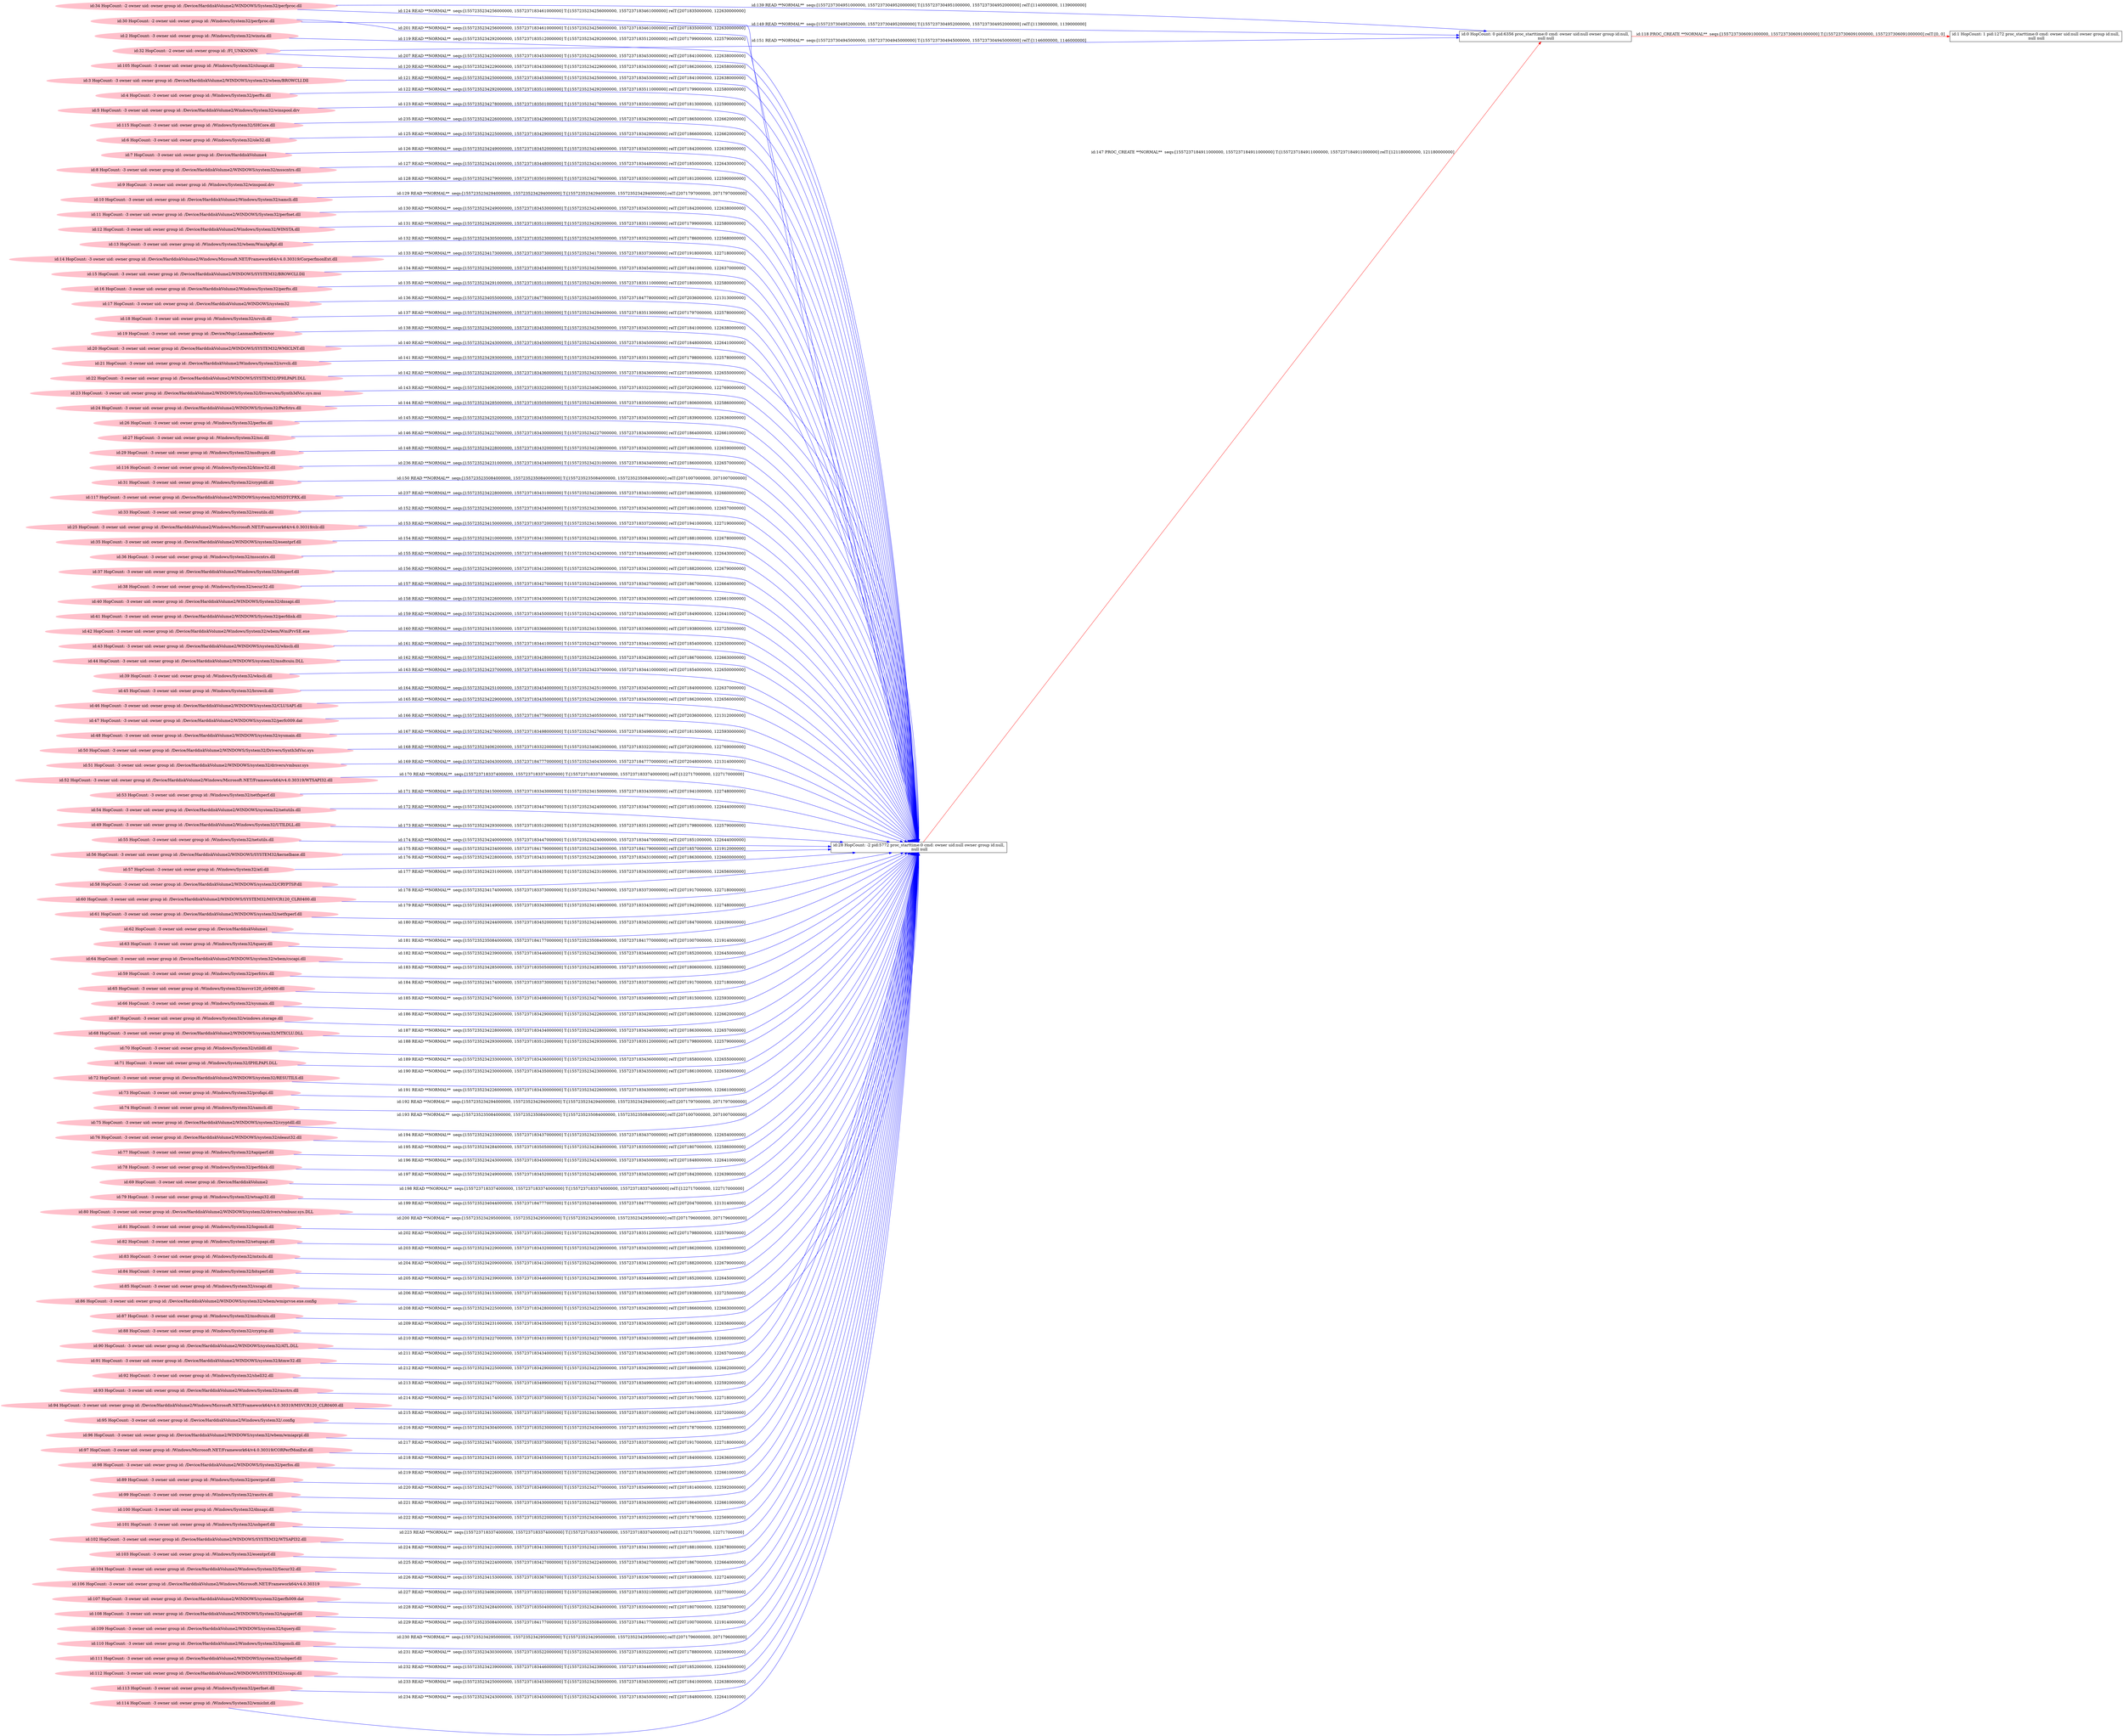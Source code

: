 digraph  {
rankdir=LR
"0"[color=black,label="id:0 HopCount: 0 pid:6356 proc_starttime:0 cmd: owner uid:null owner group id:null,\n null null", shape=box,style=solid];
"1"[color=black,label="id:1 HopCount: 1 pid:1272 proc_starttime:0 cmd: owner uid:null owner group id:null,\n null null", shape=box,style=solid];
"0" -> "1" [id=118,__obj="PROC_CREATE"color=red,label="id:118 PROC_CREATE **NORMAL**  seqs:[1557237306091000000, 1557237306091000000] T:[1557237306091000000, 1557237306091000000] relT:[0, 0]",style=solid];
"2"[color=pink,label="id:2 HopCount: -3 owner uid: owner group id: /Windows/System32/winsta.dll ", shape=oval,style=filled];
"28"[color=black,label="id:28 HopCount: -2 pid:5772 proc_starttime:0 cmd: owner uid:null owner group id:null,\n null null", shape=box,style=solid];
"2" -> "28" [id=119,__obj="READ"color=blue,label="id:119 READ **NORMAL**  seqs:[1557235234292000000, 1557237183512000000] T:[1557235234292000000, 1557237183512000000] relT:[2071799000000, 122579000000]",style=solid];
"105"[color=pink,label="id:105 HopCount: -3 owner uid: owner group id: /Windows/System32/clusapi.dll ", shape=oval,style=filled];
"105" -> "28" [id=120,__obj="READ"color=blue,label="id:120 READ **NORMAL**  seqs:[1557235234229000000, 1557237183433000000] T:[1557235234229000000, 1557237183433000000] relT:[2071862000000, 122658000000]",style=solid];
"3"[color=pink,label="id:3 HopCount: -3 owner uid: owner group id: /Device/HarddiskVolume2/WINDOWS/system32/wbem/BROWCLI.Dll ", shape=oval,style=filled];
"3" -> "28" [id=121,__obj="READ"color=blue,label="id:121 READ **NORMAL**  seqs:[1557235234250000000, 1557237183453000000] T:[1557235234250000000, 1557237183453000000] relT:[2071841000000, 122638000000]",style=solid];
"4"[color=pink,label="id:4 HopCount: -3 owner uid: owner group id: /Windows/System32/perfts.dll ", shape=oval,style=filled];
"4" -> "28" [id=122,__obj="READ"color=blue,label="id:122 READ **NORMAL**  seqs:[1557235234292000000, 1557237183511000000] T:[1557235234292000000, 1557237183511000000] relT:[2071799000000, 122580000000]",style=solid];
"5"[color=pink,label="id:5 HopCount: -3 owner uid: owner group id: /Device/HarddiskVolume2/Windows/System32/winspool.drv ", shape=oval,style=filled];
"5" -> "28" [id=123,__obj="READ"color=blue,label="id:123 READ **NORMAL**  seqs:[1557235234278000000, 1557237183501000000] T:[1557235234278000000, 1557237183501000000] relT:[2071813000000, 122590000000]",style=solid];
"34"[color=pink,label="id:34 HopCount: -2 owner uid: owner group id: /Device/HarddiskVolume2/WINDOWS/System32/perfproc.dll ", shape=oval,style=filled];
"34" -> "28" [id=124,__obj="READ"color=blue,label="id:124 READ **NORMAL**  seqs:[1557235234256000000, 1557237183461000000] T:[1557235234256000000, 1557237183461000000] relT:[2071835000000, 122630000000]",style=solid];
"6"[color=pink,label="id:6 HopCount: -3 owner uid: owner group id: /Windows/System32/ole32.dll ", shape=oval,style=filled];
"6" -> "28" [id=125,__obj="READ"color=blue,label="id:125 READ **NORMAL**  seqs:[1557235234225000000, 1557237183429000000] T:[1557235234225000000, 1557237183429000000] relT:[2071866000000, 122662000000]",style=solid];
"7"[color=pink,label="id:7 HopCount: -3 owner uid: owner group id: /Device/HarddiskVolume4 ", shape=oval,style=filled];
"7" -> "28" [id=126,__obj="READ"color=blue,label="id:126 READ **NORMAL**  seqs:[1557235234249000000, 1557237183452000000] T:[1557235234249000000, 1557237183452000000] relT:[2071842000000, 122639000000]",style=solid];
"8"[color=pink,label="id:8 HopCount: -3 owner uid: owner group id: /Device/HarddiskVolume2/WINDOWS/system32/msscntrs.dll ", shape=oval,style=filled];
"8" -> "28" [id=127,__obj="READ"color=blue,label="id:127 READ **NORMAL**  seqs:[1557235234241000000, 1557237183448000000] T:[1557235234241000000, 1557237183448000000] relT:[2071850000000, 122643000000]",style=solid];
"9"[color=pink,label="id:9 HopCount: -3 owner uid: owner group id: /Windows/System32/winspool.drv ", shape=oval,style=filled];
"9" -> "28" [id=128,__obj="READ"color=blue,label="id:128 READ **NORMAL**  seqs:[1557235234279000000, 1557237183501000000] T:[1557235234279000000, 1557237183501000000] relT:[2071812000000, 122590000000]",style=solid];
"10"[color=pink,label="id:10 HopCount: -3 owner uid: owner group id: /Device/HarddiskVolume2/Windows/System32/samcli.dll ", shape=oval,style=filled];
"10" -> "28" [id=129,__obj="READ"color=blue,label="id:129 READ **NORMAL**  seqs:[1557235234294000000, 1557235234294000000] T:[1557235234294000000, 1557235234294000000] relT:[2071797000000, 2071797000000]",style=solid];
"11"[color=pink,label="id:11 HopCount: -3 owner uid: owner group id: /Device/HarddiskVolume2/WINDOWS/System32/perfnet.dll ", shape=oval,style=filled];
"11" -> "28" [id=130,__obj="READ"color=blue,label="id:130 READ **NORMAL**  seqs:[1557235234249000000, 1557237183453000000] T:[1557235234249000000, 1557237183453000000] relT:[2071842000000, 122638000000]",style=solid];
"12"[color=pink,label="id:12 HopCount: -3 owner uid: owner group id: /Device/HarddiskVolume2/Windows/System32/WINSTA.dll ", shape=oval,style=filled];
"12" -> "28" [id=131,__obj="READ"color=blue,label="id:131 READ **NORMAL**  seqs:[1557235234292000000, 1557237183511000000] T:[1557235234292000000, 1557237183511000000] relT:[2071799000000, 122580000000]",style=solid];
"13"[color=pink,label="id:13 HopCount: -3 owner uid: owner group id: /Windows/System32/wbem/WmiApRpl.dll ", shape=oval,style=filled];
"13" -> "28" [id=132,__obj="READ"color=blue,label="id:132 READ **NORMAL**  seqs:[1557235234305000000, 1557237183523000000] T:[1557235234305000000, 1557237183523000000] relT:[2071786000000, 122568000000]",style=solid];
"14"[color=pink,label="id:14 HopCount: -3 owner uid: owner group id: /Device/HarddiskVolume2/Windows/Microsoft.NET/Framework64/v4.0.30319/CorperfmonExt.dll ", shape=oval,style=filled];
"14" -> "28" [id=133,__obj="READ"color=blue,label="id:133 READ **NORMAL**  seqs:[1557235234173000000, 1557237183373000000] T:[1557235234173000000, 1557237183373000000] relT:[2071918000000, 122718000000]",style=solid];
"15"[color=pink,label="id:15 HopCount: -3 owner uid: owner group id: /Device/HarddiskVolume2/WINDOWS/SYSTEM32/BROWCLI.Dll ", shape=oval,style=filled];
"15" -> "28" [id=134,__obj="READ"color=blue,label="id:134 READ **NORMAL**  seqs:[1557235234250000000, 1557237183454000000] T:[1557235234250000000, 1557237183454000000] relT:[2071841000000, 122637000000]",style=solid];
"16"[color=pink,label="id:16 HopCount: -3 owner uid: owner group id: /Device/HarddiskVolume2/Windows/System32/perfts.dll ", shape=oval,style=filled];
"16" -> "28" [id=135,__obj="READ"color=blue,label="id:135 READ **NORMAL**  seqs:[1557235234291000000, 1557237183511000000] T:[1557235234291000000, 1557237183511000000] relT:[2071800000000, 122580000000]",style=solid];
"17"[color=pink,label="id:17 HopCount: -3 owner uid: owner group id: /Device/HarddiskVolume2/WINDOWS/system32 ", shape=oval,style=filled];
"17" -> "28" [id=136,__obj="READ"color=blue,label="id:136 READ **NORMAL**  seqs:[1557235234055000000, 1557237184778000000] T:[1557235234055000000, 1557237184778000000] relT:[2072036000000, 121313000000]",style=solid];
"18"[color=pink,label="id:18 HopCount: -3 owner uid: owner group id: /Windows/System32/srvcli.dll ", shape=oval,style=filled];
"18" -> "28" [id=137,__obj="READ"color=blue,label="id:137 READ **NORMAL**  seqs:[1557235234294000000, 1557237183513000000] T:[1557235234294000000, 1557237183513000000] relT:[2071797000000, 122578000000]",style=solid];
"19"[color=pink,label="id:19 HopCount: -3 owner uid: owner group id: /Device/Mup/;LanmanRedirector ", shape=oval,style=filled];
"19" -> "28" [id=138,__obj="READ"color=blue,label="id:138 READ **NORMAL**  seqs:[1557235234250000000, 1557237183453000000] T:[1557235234250000000, 1557237183453000000] relT:[2071841000000, 122638000000]",style=solid];
"34" -> "0" [id=139,__obj="READ"color=blue,label="id:139 READ **NORMAL**  seqs:[1557237304951000000, 1557237304952000000] T:[1557237304951000000, 1557237304952000000] relT:[1140000000, 1139000000]",style=solid];
"20"[color=pink,label="id:20 HopCount: -3 owner uid: owner group id: /Device/HarddiskVolume2/WINDOWS/SYSTEM32/WMICLNT.dll ", shape=oval,style=filled];
"20" -> "28" [id=140,__obj="READ"color=blue,label="id:140 READ **NORMAL**  seqs:[1557235234243000000, 1557237183450000000] T:[1557235234243000000, 1557237183450000000] relT:[2071848000000, 122641000000]",style=solid];
"21"[color=pink,label="id:21 HopCount: -3 owner uid: owner group id: /Device/HarddiskVolume2/Windows/System32/srvcli.dll ", shape=oval,style=filled];
"21" -> "28" [id=141,__obj="READ"color=blue,label="id:141 READ **NORMAL**  seqs:[1557235234293000000, 1557237183513000000] T:[1557235234293000000, 1557237183513000000] relT:[2071798000000, 122578000000]",style=solid];
"22"[color=pink,label="id:22 HopCount: -3 owner uid: owner group id: /Device/HarddiskVolume2/WINDOWS/SYSTEM32/IPHLPAPI.DLL ", shape=oval,style=filled];
"22" -> "28" [id=142,__obj="READ"color=blue,label="id:142 READ **NORMAL**  seqs:[1557235234232000000, 1557237183436000000] T:[1557235234232000000, 1557237183436000000] relT:[2071859000000, 122655000000]",style=solid];
"23"[color=pink,label="id:23 HopCount: -3 owner uid: owner group id: /Device/HarddiskVolume2/WINDOWS/System32/Drivers/en/Synth3dVsc.sys.mui ", shape=oval,style=filled];
"23" -> "28" [id=143,__obj="READ"color=blue,label="id:143 READ **NORMAL**  seqs:[1557235234062000000, 1557237183322000000] T:[1557235234062000000, 1557237183322000000] relT:[2072029000000, 122769000000]",style=solid];
"24"[color=pink,label="id:24 HopCount: -3 owner uid: owner group id: /Device/HarddiskVolume2/WINDOWS/System32/Perfctrs.dll ", shape=oval,style=filled];
"24" -> "28" [id=144,__obj="READ"color=blue,label="id:144 READ **NORMAL**  seqs:[1557235234285000000, 1557237183505000000] T:[1557235234285000000, 1557237183505000000] relT:[2071806000000, 122586000000]",style=solid];
"26"[color=pink,label="id:26 HopCount: -3 owner uid: owner group id: /Windows/System32/perfos.dll ", shape=oval,style=filled];
"26" -> "28" [id=145,__obj="READ"color=blue,label="id:145 READ **NORMAL**  seqs:[1557235234252000000, 1557237183455000000] T:[1557235234252000000, 1557237183455000000] relT:[2071839000000, 122636000000]",style=solid];
"27"[color=pink,label="id:27 HopCount: -3 owner uid: owner group id: /Windows/System32/nsi.dll ", shape=oval,style=filled];
"27" -> "28" [id=146,__obj="READ"color=blue,label="id:146 READ **NORMAL**  seqs:[1557235234227000000, 1557237183430000000] T:[1557235234227000000, 1557237183430000000] relT:[2071864000000, 122661000000]",style=solid];
"28" -> "0" [id=147,__obj="PROC_CREATE"color=red,label="id:147 PROC_CREATE **NORMAL**  seqs:[1557237184911000000, 1557237184911000000] T:[1557237184911000000, 1557237184911000000] relT:[121180000000, 121180000000]",style=solid];
"29"[color=pink,label="id:29 HopCount: -3 owner uid: owner group id: /Windows/System32/msdtcprx.dll ", shape=oval,style=filled];
"29" -> "28" [id=148,__obj="READ"color=blue,label="id:148 READ **NORMAL**  seqs:[1557235234228000000, 1557237183432000000] T:[1557235234228000000, 1557237183432000000] relT:[2071863000000, 122659000000]",style=solid];
"30"[color=pink,label="id:30 HopCount: -2 owner uid: owner group id: /Windows/System32/perfproc.dll ", shape=oval,style=filled];
"30" -> "0" [id=149,__obj="READ"color=blue,label="id:149 READ **NORMAL**  seqs:[1557237304952000000, 1557237304952000000] T:[1557237304952000000, 1557237304952000000] relT:[1139000000, 1139000000]",style=solid];
"31"[color=pink,label="id:31 HopCount: -3 owner uid: owner group id: /Windows/System32/cryptdll.dll ", shape=oval,style=filled];
"31" -> "28" [id=150,__obj="READ"color=blue,label="id:150 READ **NORMAL**  seqs:[1557235235084000000, 1557235235084000000] T:[1557235235084000000, 1557235235084000000] relT:[2071007000000, 2071007000000]",style=solid];
"32"[color=pink,label="id:32 HopCount: -2 owner uid: owner group id: /FI_UNKNOWN ", shape=oval,style=filled];
"32" -> "0" [id=151,__obj="READ"color=blue,label="id:151 READ **NORMAL**  seqs:[1557237304945000000, 1557237304945000000] T:[1557237304945000000, 1557237304945000000] relT:[1146000000, 1146000000]",style=solid];
"33"[color=pink,label="id:33 HopCount: -3 owner uid: owner group id: /Windows/System32/resutils.dll ", shape=oval,style=filled];
"33" -> "28" [id=152,__obj="READ"color=blue,label="id:152 READ **NORMAL**  seqs:[1557235234230000000, 1557237183434000000] T:[1557235234230000000, 1557237183434000000] relT:[2071861000000, 122657000000]",style=solid];
"25"[color=pink,label="id:25 HopCount: -3 owner uid: owner group id: /Device/HarddiskVolume2/Windows/Microsoft.NET/Framework64/v4.0.30319/clr.dll ", shape=oval,style=filled];
"25" -> "28" [id=153,__obj="READ"color=blue,label="id:153 READ **NORMAL**  seqs:[1557235234150000000, 1557237183372000000] T:[1557235234150000000, 1557237183372000000] relT:[2071941000000, 122719000000]",style=solid];
"35"[color=pink,label="id:35 HopCount: -3 owner uid: owner group id: /Device/HarddiskVolume2/WINDOWS/system32/esentprf.dll ", shape=oval,style=filled];
"35" -> "28" [id=154,__obj="READ"color=blue,label="id:154 READ **NORMAL**  seqs:[1557235234210000000, 1557237183413000000] T:[1557235234210000000, 1557237183413000000] relT:[2071881000000, 122678000000]",style=solid];
"36"[color=pink,label="id:36 HopCount: -3 owner uid: owner group id: /Windows/System32/msscntrs.dll ", shape=oval,style=filled];
"36" -> "28" [id=155,__obj="READ"color=blue,label="id:155 READ **NORMAL**  seqs:[1557235234242000000, 1557237183448000000] T:[1557235234242000000, 1557237183448000000] relT:[2071849000000, 122643000000]",style=solid];
"37"[color=pink,label="id:37 HopCount: -3 owner uid: owner group id: /Device/HarddiskVolume2/Windows/System32/bitsperf.dll ", shape=oval,style=filled];
"37" -> "28" [id=156,__obj="READ"color=blue,label="id:156 READ **NORMAL**  seqs:[1557235234209000000, 1557237183412000000] T:[1557235234209000000, 1557237183412000000] relT:[2071882000000, 122679000000]",style=solid];
"38"[color=pink,label="id:38 HopCount: -3 owner uid: owner group id: /Windows/System32/secur32.dll ", shape=oval,style=filled];
"38" -> "28" [id=157,__obj="READ"color=blue,label="id:157 READ **NORMAL**  seqs:[1557235234224000000, 1557237183427000000] T:[1557235234224000000, 1557237183427000000] relT:[2071867000000, 122664000000]",style=solid];
"40"[color=pink,label="id:40 HopCount: -3 owner uid: owner group id: /Device/HarddiskVolume2/WINDOWS/System32/dnsapi.dll ", shape=oval,style=filled];
"40" -> "28" [id=158,__obj="READ"color=blue,label="id:158 READ **NORMAL**  seqs:[1557235234226000000, 1557237183430000000] T:[1557235234226000000, 1557237183430000000] relT:[2071865000000, 122661000000]",style=solid];
"41"[color=pink,label="id:41 HopCount: -3 owner uid: owner group id: /Device/HarddiskVolume2/WINDOWS/System32/perfdisk.dll ", shape=oval,style=filled];
"41" -> "28" [id=159,__obj="READ"color=blue,label="id:159 READ **NORMAL**  seqs:[1557235234242000000, 1557237183450000000] T:[1557235234242000000, 1557237183450000000] relT:[2071849000000, 122641000000]",style=solid];
"42"[color=pink,label="id:42 HopCount: -3 owner uid: owner group id: /Device/HarddiskVolume2/Windows/System32/wbem/WmiPrvSE.exe ", shape=oval,style=filled];
"42" -> "28" [id=160,__obj="READ"color=blue,label="id:160 READ **NORMAL**  seqs:[1557235234153000000, 1557237183366000000] T:[1557235234153000000, 1557237183366000000] relT:[2071938000000, 122725000000]",style=solid];
"43"[color=pink,label="id:43 HopCount: -3 owner uid: owner group id: /Device/HarddiskVolume2/WINDOWS/system32/wkscli.dll ", shape=oval,style=filled];
"43" -> "28" [id=161,__obj="READ"color=blue,label="id:161 READ **NORMAL**  seqs:[1557235234237000000, 1557237183441000000] T:[1557235234237000000, 1557237183441000000] relT:[2071854000000, 122650000000]",style=solid];
"44"[color=pink,label="id:44 HopCount: -3 owner uid: owner group id: /Device/HarddiskVolume2/WINDOWS/system32/msdtcuiu.DLL ", shape=oval,style=filled];
"44" -> "28" [id=162,__obj="READ"color=blue,label="id:162 READ **NORMAL**  seqs:[1557235234224000000, 1557237183428000000] T:[1557235234224000000, 1557237183428000000] relT:[2071867000000, 122663000000]",style=solid];
"39"[color=pink,label="id:39 HopCount: -3 owner uid: owner group id: /Windows/System32/wkscli.dll ", shape=oval,style=filled];
"39" -> "28" [id=163,__obj="READ"color=blue,label="id:163 READ **NORMAL**  seqs:[1557235234237000000, 1557237183441000000] T:[1557235234237000000, 1557237183441000000] relT:[2071854000000, 122650000000]",style=solid];
"45"[color=pink,label="id:45 HopCount: -3 owner uid: owner group id: /Windows/System32/browcli.dll ", shape=oval,style=filled];
"45" -> "28" [id=164,__obj="READ"color=blue,label="id:164 READ **NORMAL**  seqs:[1557235234251000000, 1557237183454000000] T:[1557235234251000000, 1557237183454000000] relT:[2071840000000, 122637000000]",style=solid];
"46"[color=pink,label="id:46 HopCount: -3 owner uid: owner group id: /Device/HarddiskVolume2/WINDOWS/system32/CLUSAPI.dll ", shape=oval,style=filled];
"46" -> "28" [id=165,__obj="READ"color=blue,label="id:165 READ **NORMAL**  seqs:[1557235234229000000, 1557237183435000000] T:[1557235234229000000, 1557237183435000000] relT:[2071862000000, 122656000000]",style=solid];
"47"[color=pink,label="id:47 HopCount: -3 owner uid: owner group id: /Device/HarddiskVolume2/WINDOWS/system32/perfc009.dat ", shape=oval,style=filled];
"47" -> "28" [id=166,__obj="READ"color=blue,label="id:166 READ **NORMAL**  seqs:[1557235234055000000, 1557237184779000000] T:[1557235234055000000, 1557237184779000000] relT:[2072036000000, 121312000000]",style=solid];
"48"[color=pink,label="id:48 HopCount: -3 owner uid: owner group id: /Device/HarddiskVolume2/WINDOWS/system32/sysmain.dll ", shape=oval,style=filled];
"48" -> "28" [id=167,__obj="READ"color=blue,label="id:167 READ **NORMAL**  seqs:[1557235234276000000, 1557237183498000000] T:[1557235234276000000, 1557237183498000000] relT:[2071815000000, 122593000000]",style=solid];
"50"[color=pink,label="id:50 HopCount: -3 owner uid: owner group id: /Device/HarddiskVolume2/WINDOWS/System32/Drivers/Synth3dVsc.sys ", shape=oval,style=filled];
"50" -> "28" [id=168,__obj="READ"color=blue,label="id:168 READ **NORMAL**  seqs:[1557235234062000000, 1557237183322000000] T:[1557235234062000000, 1557237183322000000] relT:[2072029000000, 122769000000]",style=solid];
"51"[color=pink,label="id:51 HopCount: -3 owner uid: owner group id: /Device/HarddiskVolume2/WINDOWS/system32/drivers/vmbusr.sys ", shape=oval,style=filled];
"51" -> "28" [id=169,__obj="READ"color=blue,label="id:169 READ **NORMAL**  seqs:[1557235234043000000, 1557237184777000000] T:[1557235234043000000, 1557237184777000000] relT:[2072048000000, 121314000000]",style=solid];
"52"[color=pink,label="id:52 HopCount: -3 owner uid: owner group id: /Device/HarddiskVolume2/Windows/Microsoft.NET/Framework64/v4.0.30319/WTSAPI32.dll ", shape=oval,style=filled];
"52" -> "28" [id=170,__obj="READ"color=blue,label="id:170 READ **NORMAL**  seqs:[1557237183374000000, 1557237183374000000] T:[1557237183374000000, 1557237183374000000] relT:[122717000000, 122717000000]",style=solid];
"53"[color=pink,label="id:53 HopCount: -3 owner uid: owner group id: /Windows/System32/netfxperf.dll ", shape=oval,style=filled];
"53" -> "28" [id=171,__obj="READ"color=blue,label="id:171 READ **NORMAL**  seqs:[1557235234150000000, 1557237183343000000] T:[1557235234150000000, 1557237183343000000] relT:[2071941000000, 122748000000]",style=solid];
"54"[color=pink,label="id:54 HopCount: -3 owner uid: owner group id: /Device/HarddiskVolume2/WINDOWS/system32/netutils.dll ", shape=oval,style=filled];
"54" -> "28" [id=172,__obj="READ"color=blue,label="id:172 READ **NORMAL**  seqs:[1557235234240000000, 1557237183447000000] T:[1557235234240000000, 1557237183447000000] relT:[2071851000000, 122644000000]",style=solid];
"49"[color=pink,label="id:49 HopCount: -3 owner uid: owner group id: /Device/HarddiskVolume2/Windows/System32/UTILDLL.dll ", shape=oval,style=filled];
"49" -> "28" [id=173,__obj="READ"color=blue,label="id:173 READ **NORMAL**  seqs:[1557235234293000000, 1557237183512000000] T:[1557235234293000000, 1557237183512000000] relT:[2071798000000, 122579000000]",style=solid];
"55"[color=pink,label="id:55 HopCount: -3 owner uid: owner group id: /Windows/System32/netutils.dll ", shape=oval,style=filled];
"55" -> "28" [id=174,__obj="READ"color=blue,label="id:174 READ **NORMAL**  seqs:[1557235234240000000, 1557237183447000000] T:[1557235234240000000, 1557237183447000000] relT:[2071851000000, 122644000000]",style=solid];
"56"[color=pink,label="id:56 HopCount: -3 owner uid: owner group id: /Device/HarddiskVolume2/WINDOWS/SYSTEM32/kernelbase.dll ", shape=oval,style=filled];
"56" -> "28" [id=175,__obj="READ"color=blue,label="id:175 READ **NORMAL**  seqs:[1557235234234000000, 1557237184179000000] T:[1557235234234000000, 1557237184179000000] relT:[2071857000000, 121912000000]",style=solid];
"57"[color=pink,label="id:57 HopCount: -3 owner uid: owner group id: /Windows/System32/atl.dll ", shape=oval,style=filled];
"57" -> "28" [id=176,__obj="READ"color=blue,label="id:176 READ **NORMAL**  seqs:[1557235234228000000, 1557237183431000000] T:[1557235234228000000, 1557237183431000000] relT:[2071863000000, 122660000000]",style=solid];
"58"[color=pink,label="id:58 HopCount: -3 owner uid: owner group id: /Device/HarddiskVolume2/WINDOWS/system32/CRYPTSP.dll ", shape=oval,style=filled];
"58" -> "28" [id=177,__obj="READ"color=blue,label="id:177 READ **NORMAL**  seqs:[1557235234231000000, 1557237183435000000] T:[1557235234231000000, 1557237183435000000] relT:[2071860000000, 122656000000]",style=solid];
"60"[color=pink,label="id:60 HopCount: -3 owner uid: owner group id: /Device/HarddiskVolume2/WINDOWS/SYSTEM32/MSVCR120_CLR0400.dll ", shape=oval,style=filled];
"60" -> "28" [id=178,__obj="READ"color=blue,label="id:178 READ **NORMAL**  seqs:[1557235234174000000, 1557237183373000000] T:[1557235234174000000, 1557237183373000000] relT:[2071917000000, 122718000000]",style=solid];
"61"[color=pink,label="id:61 HopCount: -3 owner uid: owner group id: /Device/HarddiskVolume2/WINDOWS/system32/netfxperf.dll ", shape=oval,style=filled];
"61" -> "28" [id=179,__obj="READ"color=blue,label="id:179 READ **NORMAL**  seqs:[1557235234149000000, 1557237183343000000] T:[1557235234149000000, 1557237183343000000] relT:[2071942000000, 122748000000]",style=solid];
"62"[color=pink,label="id:62 HopCount: -3 owner uid: owner group id: /Device/HarddiskVolume1 ", shape=oval,style=filled];
"62" -> "28" [id=180,__obj="READ"color=blue,label="id:180 READ **NORMAL**  seqs:[1557235234244000000, 1557237183452000000] T:[1557235234244000000, 1557237183452000000] relT:[2071847000000, 122639000000]",style=solid];
"63"[color=pink,label="id:63 HopCount: -3 owner uid: owner group id: /Windows/System32/tquery.dll ", shape=oval,style=filled];
"63" -> "28" [id=181,__obj="READ"color=blue,label="id:181 READ **NORMAL**  seqs:[1557235235084000000, 1557237184177000000] T:[1557235235084000000, 1557237184177000000] relT:[2071007000000, 121914000000]",style=solid];
"64"[color=pink,label="id:64 HopCount: -3 owner uid: owner group id: /Device/HarddiskVolume2/WINDOWS/system32/wbem/cscapi.dll ", shape=oval,style=filled];
"64" -> "28" [id=182,__obj="READ"color=blue,label="id:182 READ **NORMAL**  seqs:[1557235234239000000, 1557237183446000000] T:[1557235234239000000, 1557237183446000000] relT:[2071852000000, 122645000000]",style=solid];
"59"[color=pink,label="id:59 HopCount: -3 owner uid: owner group id: /Windows/System32/perfctrs.dll ", shape=oval,style=filled];
"59" -> "28" [id=183,__obj="READ"color=blue,label="id:183 READ **NORMAL**  seqs:[1557235234285000000, 1557237183505000000] T:[1557235234285000000, 1557237183505000000] relT:[2071806000000, 122586000000]",style=solid];
"65"[color=pink,label="id:65 HopCount: -3 owner uid: owner group id: /Windows/System32/msvcr120_clr0400.dll ", shape=oval,style=filled];
"65" -> "28" [id=184,__obj="READ"color=blue,label="id:184 READ **NORMAL**  seqs:[1557235234174000000, 1557237183373000000] T:[1557235234174000000, 1557237183373000000] relT:[2071917000000, 122718000000]",style=solid];
"66"[color=pink,label="id:66 HopCount: -3 owner uid: owner group id: /Windows/System32/sysmain.dll ", shape=oval,style=filled];
"66" -> "28" [id=185,__obj="READ"color=blue,label="id:185 READ **NORMAL**  seqs:[1557235234276000000, 1557237183498000000] T:[1557235234276000000, 1557237183498000000] relT:[2071815000000, 122593000000]",style=solid];
"67"[color=pink,label="id:67 HopCount: -3 owner uid: owner group id: /Windows/System32/windows.storage.dll ", shape=oval,style=filled];
"67" -> "28" [id=186,__obj="READ"color=blue,label="id:186 READ **NORMAL**  seqs:[1557235234226000000, 1557237183429000000] T:[1557235234226000000, 1557237183429000000] relT:[2071865000000, 122662000000]",style=solid];
"68"[color=pink,label="id:68 HopCount: -3 owner uid: owner group id: /Device/HarddiskVolume2/WINDOWS/system32/MTXCLU.DLL ", shape=oval,style=filled];
"68" -> "28" [id=187,__obj="READ"color=blue,label="id:187 READ **NORMAL**  seqs:[1557235234228000000, 1557237183434000000] T:[1557235234228000000, 1557237183434000000] relT:[2071863000000, 122657000000]",style=solid];
"70"[color=pink,label="id:70 HopCount: -3 owner uid: owner group id: /Windows/System32/utildll.dll ", shape=oval,style=filled];
"70" -> "28" [id=188,__obj="READ"color=blue,label="id:188 READ **NORMAL**  seqs:[1557235234293000000, 1557237183512000000] T:[1557235234293000000, 1557237183512000000] relT:[2071798000000, 122579000000]",style=solid];
"71"[color=pink,label="id:71 HopCount: -3 owner uid: owner group id: /Windows/System32/IPHLPAPI.DLL ", shape=oval,style=filled];
"71" -> "28" [id=189,__obj="READ"color=blue,label="id:189 READ **NORMAL**  seqs:[1557235234233000000, 1557237183436000000] T:[1557235234233000000, 1557237183436000000] relT:[2071858000000, 122655000000]",style=solid];
"72"[color=pink,label="id:72 HopCount: -3 owner uid: owner group id: /Device/HarddiskVolume2/WINDOWS/system32/RESUTILS.dll ", shape=oval,style=filled];
"72" -> "28" [id=190,__obj="READ"color=blue,label="id:190 READ **NORMAL**  seqs:[1557235234230000000, 1557237183435000000] T:[1557235234230000000, 1557237183435000000] relT:[2071861000000, 122656000000]",style=solid];
"73"[color=pink,label="id:73 HopCount: -3 owner uid: owner group id: /Windows/System32/profapi.dll ", shape=oval,style=filled];
"73" -> "28" [id=191,__obj="READ"color=blue,label="id:191 READ **NORMAL**  seqs:[1557235234226000000, 1557237183430000000] T:[1557235234226000000, 1557237183430000000] relT:[2071865000000, 122661000000]",style=solid];
"74"[color=pink,label="id:74 HopCount: -3 owner uid: owner group id: /Windows/System32/samcli.dll ", shape=oval,style=filled];
"74" -> "28" [id=192,__obj="READ"color=blue,label="id:192 READ **NORMAL**  seqs:[1557235234294000000, 1557235234294000000] T:[1557235234294000000, 1557235234294000000] relT:[2071797000000, 2071797000000]",style=solid];
"75"[color=pink,label="id:75 HopCount: -3 owner uid: owner group id: /Device/HarddiskVolume2/WINDOWS/system32/cryptdll.dll ", shape=oval,style=filled];
"75" -> "28" [id=193,__obj="READ"color=blue,label="id:193 READ **NORMAL**  seqs:[1557235235084000000, 1557235235084000000] T:[1557235235084000000, 1557235235084000000] relT:[2071007000000, 2071007000000]",style=solid];
"76"[color=pink,label="id:76 HopCount: -3 owner uid: owner group id: /Device/HarddiskVolume2/WINDOWS/system32/oleaut32.dll ", shape=oval,style=filled];
"76" -> "28" [id=194,__obj="READ"color=blue,label="id:194 READ **NORMAL**  seqs:[1557235234233000000, 1557237183437000000] T:[1557235234233000000, 1557237183437000000] relT:[2071858000000, 122654000000]",style=solid];
"77"[color=pink,label="id:77 HopCount: -3 owner uid: owner group id: /Windows/System32/tapiperf.dll ", shape=oval,style=filled];
"77" -> "28" [id=195,__obj="READ"color=blue,label="id:195 READ **NORMAL**  seqs:[1557235234284000000, 1557237183505000000] T:[1557235234284000000, 1557237183505000000] relT:[2071807000000, 122586000000]",style=solid];
"78"[color=pink,label="id:78 HopCount: -3 owner uid: owner group id: /Windows/System32/perfdisk.dll ", shape=oval,style=filled];
"78" -> "28" [id=196,__obj="READ"color=blue,label="id:196 READ **NORMAL**  seqs:[1557235234243000000, 1557237183450000000] T:[1557235234243000000, 1557237183450000000] relT:[2071848000000, 122641000000]",style=solid];
"69"[color=pink,label="id:69 HopCount: -3 owner uid: owner group id: /Device/HarddiskVolume2 ", shape=oval,style=filled];
"69" -> "28" [id=197,__obj="READ"color=blue,label="id:197 READ **NORMAL**  seqs:[1557235234249000000, 1557237183452000000] T:[1557235234249000000, 1557237183452000000] relT:[2071842000000, 122639000000]",style=solid];
"79"[color=pink,label="id:79 HopCount: -3 owner uid: owner group id: /Windows/System32/wtsapi32.dll ", shape=oval,style=filled];
"79" -> "28" [id=198,__obj="READ"color=blue,label="id:198 READ **NORMAL**  seqs:[1557237183374000000, 1557237183374000000] T:[1557237183374000000, 1557237183374000000] relT:[122717000000, 122717000000]",style=solid];
"80"[color=pink,label="id:80 HopCount: -3 owner uid: owner group id: /Device/HarddiskVolume2/WINDOWS/system32/drivers/vmbusr.sys.DLL ", shape=oval,style=filled];
"80" -> "28" [id=199,__obj="READ"color=blue,label="id:199 READ **NORMAL**  seqs:[1557235234044000000, 1557237184777000000] T:[1557235234044000000, 1557237184777000000] relT:[2072047000000, 121314000000]",style=solid];
"81"[color=pink,label="id:81 HopCount: -3 owner uid: owner group id: /Windows/System32/logoncli.dll ", shape=oval,style=filled];
"81" -> "28" [id=200,__obj="READ"color=blue,label="id:200 READ **NORMAL**  seqs:[1557235234295000000, 1557235234295000000] T:[1557235234295000000, 1557235234295000000] relT:[2071796000000, 2071796000000]",style=solid];
"30" -> "28" [id=201,__obj="READ"color=blue,label="id:201 READ **NORMAL**  seqs:[1557235234256000000, 1557237183461000000] T:[1557235234256000000, 1557237183461000000] relT:[2071835000000, 122630000000]",style=solid];
"82"[color=pink,label="id:82 HopCount: -3 owner uid: owner group id: /Windows/System32/setupapi.dll ", shape=oval,style=filled];
"82" -> "28" [id=202,__obj="READ"color=blue,label="id:202 READ **NORMAL**  seqs:[1557235234293000000, 1557237183512000000] T:[1557235234293000000, 1557237183512000000] relT:[2071798000000, 122579000000]",style=solid];
"83"[color=pink,label="id:83 HopCount: -3 owner uid: owner group id: /Windows/System32/mtxclu.dll ", shape=oval,style=filled];
"83" -> "28" [id=203,__obj="READ"color=blue,label="id:203 READ **NORMAL**  seqs:[1557235234229000000, 1557237183432000000] T:[1557235234229000000, 1557237183432000000] relT:[2071862000000, 122659000000]",style=solid];
"84"[color=pink,label="id:84 HopCount: -3 owner uid: owner group id: /Windows/System32/bitsperf.dll ", shape=oval,style=filled];
"84" -> "28" [id=204,__obj="READ"color=blue,label="id:204 READ **NORMAL**  seqs:[1557235234209000000, 1557237183412000000] T:[1557235234209000000, 1557237183412000000] relT:[2071882000000, 122679000000]",style=solid];
"85"[color=pink,label="id:85 HopCount: -3 owner uid: owner group id: /Windows/System32/cscapi.dll ", shape=oval,style=filled];
"85" -> "28" [id=205,__obj="READ"color=blue,label="id:205 READ **NORMAL**  seqs:[1557235234239000000, 1557237183446000000] T:[1557235234239000000, 1557237183446000000] relT:[2071852000000, 122645000000]",style=solid];
"86"[color=pink,label="id:86 HopCount: -3 owner uid: owner group id: /Device/HarddiskVolume2/WINDOWS/system32/wbem/wmiprvse.exe.config ", shape=oval,style=filled];
"86" -> "28" [id=206,__obj="READ"color=blue,label="id:206 READ **NORMAL**  seqs:[1557235234153000000, 1557237183366000000] T:[1557235234153000000, 1557237183366000000] relT:[2071938000000, 122725000000]",style=solid];
"32" -> "28" [id=207,__obj="READ"color=blue,label="id:207 READ **NORMAL**  seqs:[1557235234250000000, 1557237183453000000] T:[1557235234250000000, 1557237183453000000] relT:[2071841000000, 122638000000]",style=solid];
"87"[color=pink,label="id:87 HopCount: -3 owner uid: owner group id: /Windows/System32/msdtcuiu.dll ", shape=oval,style=filled];
"87" -> "28" [id=208,__obj="READ"color=blue,label="id:208 READ **NORMAL**  seqs:[1557235234225000000, 1557237183428000000] T:[1557235234225000000, 1557237183428000000] relT:[2071866000000, 122663000000]",style=solid];
"88"[color=pink,label="id:88 HopCount: -3 owner uid: owner group id: /Windows/System32/cryptsp.dll ", shape=oval,style=filled];
"88" -> "28" [id=209,__obj="READ"color=blue,label="id:209 READ **NORMAL**  seqs:[1557235234231000000, 1557237183435000000] T:[1557235234231000000, 1557237183435000000] relT:[2071860000000, 122656000000]",style=solid];
"90"[color=pink,label="id:90 HopCount: -3 owner uid: owner group id: /Device/HarddiskVolume2/WINDOWS/system32/ATL.DLL ", shape=oval,style=filled];
"90" -> "28" [id=210,__obj="READ"color=blue,label="id:210 READ **NORMAL**  seqs:[1557235234227000000, 1557237183431000000] T:[1557235234227000000, 1557237183431000000] relT:[2071864000000, 122660000000]",style=solid];
"91"[color=pink,label="id:91 HopCount: -3 owner uid: owner group id: /Device/HarddiskVolume2/WINDOWS/system32/ktmw32.dll ", shape=oval,style=filled];
"91" -> "28" [id=211,__obj="READ"color=blue,label="id:211 READ **NORMAL**  seqs:[1557235234230000000, 1557237183434000000] T:[1557235234230000000, 1557237183434000000] relT:[2071861000000, 122657000000]",style=solid];
"92"[color=pink,label="id:92 HopCount: -3 owner uid: owner group id: /Windows/System32/shell32.dll ", shape=oval,style=filled];
"92" -> "28" [id=212,__obj="READ"color=blue,label="id:212 READ **NORMAL**  seqs:[1557235234225000000, 1557237183429000000] T:[1557235234225000000, 1557237183429000000] relT:[2071866000000, 122662000000]",style=solid];
"93"[color=pink,label="id:93 HopCount: -3 owner uid: owner group id: /Device/HarddiskVolume2/Windows/System32/rasctrs.dll ", shape=oval,style=filled];
"93" -> "28" [id=213,__obj="READ"color=blue,label="id:213 READ **NORMAL**  seqs:[1557235234277000000, 1557237183499000000] T:[1557235234277000000, 1557237183499000000] relT:[2071814000000, 122592000000]",style=solid];
"94"[color=pink,label="id:94 HopCount: -3 owner uid: owner group id: /Device/HarddiskVolume2/Windows/Microsoft.NET/Framework64/v4.0.30319/MSVCR120_CLR0400.dll ", shape=oval,style=filled];
"94" -> "28" [id=214,__obj="READ"color=blue,label="id:214 READ **NORMAL**  seqs:[1557235234174000000, 1557237183373000000] T:[1557235234174000000, 1557237183373000000] relT:[2071917000000, 122718000000]",style=solid];
"95"[color=pink,label="id:95 HopCount: -3 owner uid: owner group id: /Device/HarddiskVolume2/Windows/System32/.config ", shape=oval,style=filled];
"95" -> "28" [id=215,__obj="READ"color=blue,label="id:215 READ **NORMAL**  seqs:[1557235234150000000, 1557237183371000000] T:[1557235234150000000, 1557237183371000000] relT:[2071941000000, 122720000000]",style=solid];
"96"[color=pink,label="id:96 HopCount: -3 owner uid: owner group id: /Device/HarddiskVolume2/WINDOWS/system32/wbem/wmiaprpl.dll ", shape=oval,style=filled];
"96" -> "28" [id=216,__obj="READ"color=blue,label="id:216 READ **NORMAL**  seqs:[1557235234304000000, 1557237183523000000] T:[1557235234304000000, 1557237183523000000] relT:[2071787000000, 122568000000]",style=solid];
"97"[color=pink,label="id:97 HopCount: -3 owner uid: owner group id: /Windows/Microsoft.NET/Framework64/v4.0.30319/CORPerfMonExt.dll ", shape=oval,style=filled];
"97" -> "28" [id=217,__obj="READ"color=blue,label="id:217 READ **NORMAL**  seqs:[1557235234174000000, 1557237183373000000] T:[1557235234174000000, 1557237183373000000] relT:[2071917000000, 122718000000]",style=solid];
"98"[color=pink,label="id:98 HopCount: -3 owner uid: owner group id: /Device/HarddiskVolume2/WINDOWS/System32/perfos.dll ", shape=oval,style=filled];
"98" -> "28" [id=218,__obj="READ"color=blue,label="id:218 READ **NORMAL**  seqs:[1557235234251000000, 1557237183455000000] T:[1557235234251000000, 1557237183455000000] relT:[2071840000000, 122636000000]",style=solid];
"89"[color=pink,label="id:89 HopCount: -3 owner uid: owner group id: /Windows/System32/powrprof.dll ", shape=oval,style=filled];
"89" -> "28" [id=219,__obj="READ"color=blue,label="id:219 READ **NORMAL**  seqs:[1557235234226000000, 1557237183430000000] T:[1557235234226000000, 1557237183430000000] relT:[2071865000000, 122661000000]",style=solid];
"99"[color=pink,label="id:99 HopCount: -3 owner uid: owner group id: /Windows/System32/rasctrs.dll ", shape=oval,style=filled];
"99" -> "28" [id=220,__obj="READ"color=blue,label="id:220 READ **NORMAL**  seqs:[1557235234277000000, 1557237183499000000] T:[1557235234277000000, 1557237183499000000] relT:[2071814000000, 122592000000]",style=solid];
"100"[color=pink,label="id:100 HopCount: -3 owner uid: owner group id: /Windows/System32/dnsapi.dll ", shape=oval,style=filled];
"100" -> "28" [id=221,__obj="READ"color=blue,label="id:221 READ **NORMAL**  seqs:[1557235234227000000, 1557237183430000000] T:[1557235234227000000, 1557237183430000000] relT:[2071864000000, 122661000000]",style=solid];
"101"[color=pink,label="id:101 HopCount: -3 owner uid: owner group id: /Windows/System32/usbperf.dll ", shape=oval,style=filled];
"101" -> "28" [id=222,__obj="READ"color=blue,label="id:222 READ **NORMAL**  seqs:[1557235234304000000, 1557237183522000000] T:[1557235234304000000, 1557237183522000000] relT:[2071787000000, 122569000000]",style=solid];
"102"[color=pink,label="id:102 HopCount: -3 owner uid: owner group id: /Device/HarddiskVolume2/WINDOWS/SYSTEM32/WTSAPI32.dll ", shape=oval,style=filled];
"102" -> "28" [id=223,__obj="READ"color=blue,label="id:223 READ **NORMAL**  seqs:[1557237183374000000, 1557237183374000000] T:[1557237183374000000, 1557237183374000000] relT:[122717000000, 122717000000]",style=solid];
"103"[color=pink,label="id:103 HopCount: -3 owner uid: owner group id: /Windows/System32/esentprf.dll ", shape=oval,style=filled];
"103" -> "28" [id=224,__obj="READ"color=blue,label="id:224 READ **NORMAL**  seqs:[1557235234210000000, 1557237183413000000] T:[1557235234210000000, 1557237183413000000] relT:[2071881000000, 122678000000]",style=solid];
"104"[color=pink,label="id:104 HopCount: -3 owner uid: owner group id: /Device/HarddiskVolume2/Windows/System32/Secur32.dll ", shape=oval,style=filled];
"104" -> "28" [id=225,__obj="READ"color=blue,label="id:225 READ **NORMAL**  seqs:[1557235234224000000, 1557237183427000000] T:[1557235234224000000, 1557237183427000000] relT:[2071867000000, 122664000000]",style=solid];
"106"[color=pink,label="id:106 HopCount: -3 owner uid: owner group id: /Device/HarddiskVolume2/Windows/Microsoft.NET/Framework64/v4.0.30319 ", shape=oval,style=filled];
"106" -> "28" [id=226,__obj="READ"color=blue,label="id:226 READ **NORMAL**  seqs:[1557235234153000000, 1557237183367000000] T:[1557235234153000000, 1557237183367000000] relT:[2071938000000, 122724000000]",style=solid];
"107"[color=pink,label="id:107 HopCount: -3 owner uid: owner group id: /Device/HarddiskVolume2/WINDOWS/system32/perfh009.dat ", shape=oval,style=filled];
"107" -> "28" [id=227,__obj="READ"color=blue,label="id:227 READ **NORMAL**  seqs:[1557235234062000000, 1557237183321000000] T:[1557235234062000000, 1557237183321000000] relT:[2072029000000, 122770000000]",style=solid];
"108"[color=pink,label="id:108 HopCount: -3 owner uid: owner group id: /Device/HarddiskVolume2/WINDOWS/System32/tapiperf.dll ", shape=oval,style=filled];
"108" -> "28" [id=228,__obj="READ"color=blue,label="id:228 READ **NORMAL**  seqs:[1557235234284000000, 1557237183504000000] T:[1557235234284000000, 1557237183504000000] relT:[2071807000000, 122587000000]",style=solid];
"109"[color=pink,label="id:109 HopCount: -3 owner uid: owner group id: /Device/HarddiskVolume2/WINDOWS/system32/tquery.dll ", shape=oval,style=filled];
"109" -> "28" [id=229,__obj="READ"color=blue,label="id:229 READ **NORMAL**  seqs:[1557235235084000000, 1557237184177000000] T:[1557235235084000000, 1557237184177000000] relT:[2071007000000, 121914000000]",style=solid];
"110"[color=pink,label="id:110 HopCount: -3 owner uid: owner group id: /Device/HarddiskVolume2/Windows/System32/logoncli.dll ", shape=oval,style=filled];
"110" -> "28" [id=230,__obj="READ"color=blue,label="id:230 READ **NORMAL**  seqs:[1557235234295000000, 1557235234295000000] T:[1557235234295000000, 1557235234295000000] relT:[2071796000000, 2071796000000]",style=solid];
"111"[color=pink,label="id:111 HopCount: -3 owner uid: owner group id: /Device/HarddiskVolume2/WINDOWS/system32/usbperf.dll ", shape=oval,style=filled];
"111" -> "28" [id=231,__obj="READ"color=blue,label="id:231 READ **NORMAL**  seqs:[1557235234303000000, 1557237183522000000] T:[1557235234303000000, 1557237183522000000] relT:[2071788000000, 122569000000]",style=solid];
"112"[color=pink,label="id:112 HopCount: -3 owner uid: owner group id: /Device/HarddiskVolume2/WINDOWS/SYSTEM32/cscapi.dll ", shape=oval,style=filled];
"112" -> "28" [id=232,__obj="READ"color=blue,label="id:232 READ **NORMAL**  seqs:[1557235234239000000, 1557237183446000000] T:[1557235234239000000, 1557237183446000000] relT:[2071852000000, 122645000000]",style=solid];
"113"[color=pink,label="id:113 HopCount: -3 owner uid: owner group id: /Windows/System32/perfnet.dll ", shape=oval,style=filled];
"113" -> "28" [id=233,__obj="READ"color=blue,label="id:233 READ **NORMAL**  seqs:[1557235234250000000, 1557237183453000000] T:[1557235234250000000, 1557237183453000000] relT:[2071841000000, 122638000000]",style=solid];
"114"[color=pink,label="id:114 HopCount: -3 owner uid: owner group id: /Windows/System32/wmiclnt.dll ", shape=oval,style=filled];
"114" -> "28" [id=234,__obj="READ"color=blue,label="id:234 READ **NORMAL**  seqs:[1557235234243000000, 1557237183450000000] T:[1557235234243000000, 1557237183450000000] relT:[2071848000000, 122641000000]",style=solid];
"115"[color=pink,label="id:115 HopCount: -3 owner uid: owner group id: /Windows/System32/SHCore.dll ", shape=oval,style=filled];
"115" -> "28" [id=235,__obj="READ"color=blue,label="id:235 READ **NORMAL**  seqs:[1557235234226000000, 1557237183429000000] T:[1557235234226000000, 1557237183429000000] relT:[2071865000000, 122662000000]",style=solid];
"116"[color=pink,label="id:116 HopCount: -3 owner uid: owner group id: /Windows/System32/ktmw32.dll ", shape=oval,style=filled];
"116" -> "28" [id=236,__obj="READ"color=blue,label="id:236 READ **NORMAL**  seqs:[1557235234231000000, 1557237183434000000] T:[1557235234231000000, 1557237183434000000] relT:[2071860000000, 122657000000]",style=solid];
"117"[color=pink,label="id:117 HopCount: -3 owner uid: owner group id: /Device/HarddiskVolume2/WINDOWS/system32/MSDTCPRX.dll ", shape=oval,style=filled];
"117" -> "28" [id=237,__obj="READ"color=blue,label="id:237 READ **NORMAL**  seqs:[1557235234228000000, 1557237183431000000] T:[1557235234228000000, 1557237183431000000] relT:[2071863000000, 122660000000]",style=solid];
}